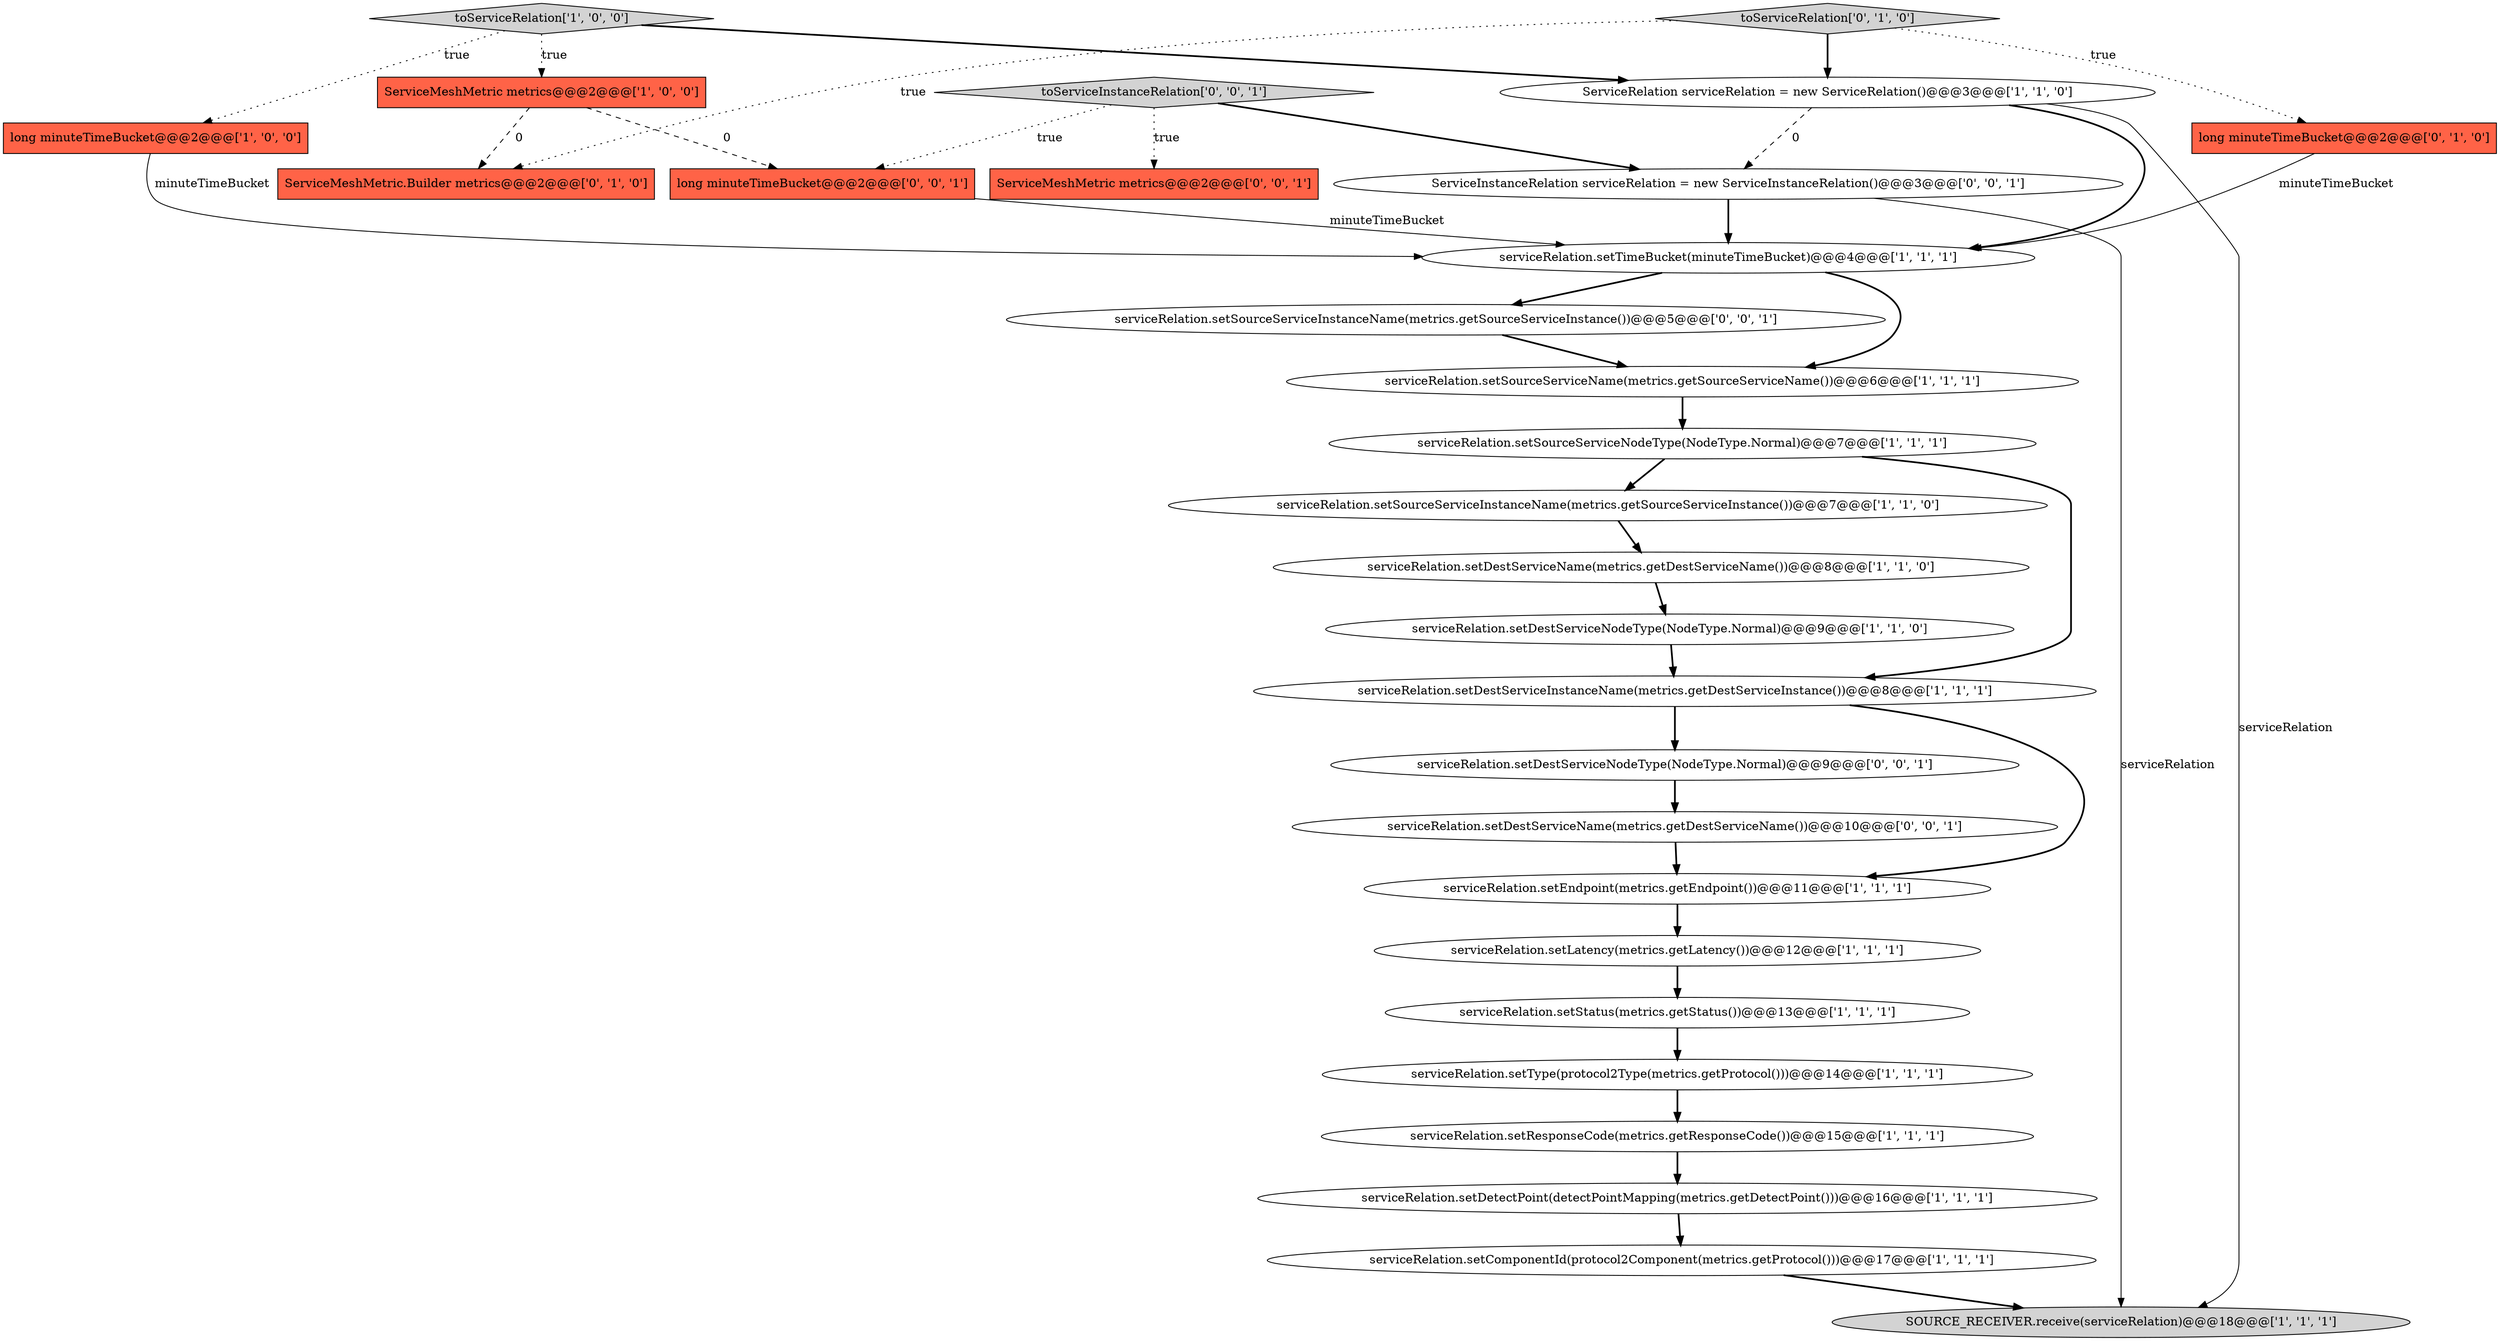 digraph {
23 [style = filled, label = "ServiceMeshMetric metrics@@@2@@@['0', '0', '1']", fillcolor = tomato, shape = box image = "AAA0AAABBB3BBB"];
27 [style = filled, label = "serviceRelation.setDestServiceName(metrics.getDestServiceName())@@@10@@@['0', '0', '1']", fillcolor = white, shape = ellipse image = "AAA0AAABBB3BBB"];
6 [style = filled, label = "serviceRelation.setStatus(metrics.getStatus())@@@13@@@['1', '1', '1']", fillcolor = white, shape = ellipse image = "AAA0AAABBB1BBB"];
15 [style = filled, label = "serviceRelation.setEndpoint(metrics.getEndpoint())@@@11@@@['1', '1', '1']", fillcolor = white, shape = ellipse image = "AAA0AAABBB1BBB"];
0 [style = filled, label = "serviceRelation.setResponseCode(metrics.getResponseCode())@@@15@@@['1', '1', '1']", fillcolor = white, shape = ellipse image = "AAA0AAABBB1BBB"];
4 [style = filled, label = "serviceRelation.setDestServiceNodeType(NodeType.Normal)@@@9@@@['1', '1', '0']", fillcolor = white, shape = ellipse image = "AAA0AAABBB1BBB"];
16 [style = filled, label = "serviceRelation.setLatency(metrics.getLatency())@@@12@@@['1', '1', '1']", fillcolor = white, shape = ellipse image = "AAA0AAABBB1BBB"];
11 [style = filled, label = "serviceRelation.setDestServiceName(metrics.getDestServiceName())@@@8@@@['1', '1', '0']", fillcolor = white, shape = ellipse image = "AAA0AAABBB1BBB"];
3 [style = filled, label = "ServiceRelation serviceRelation = new ServiceRelation()@@@3@@@['1', '1', '0']", fillcolor = white, shape = ellipse image = "AAA0AAABBB1BBB"];
24 [style = filled, label = "ServiceInstanceRelation serviceRelation = new ServiceInstanceRelation()@@@3@@@['0', '0', '1']", fillcolor = white, shape = ellipse image = "AAA0AAABBB3BBB"];
26 [style = filled, label = "serviceRelation.setSourceServiceInstanceName(metrics.getSourceServiceInstance())@@@5@@@['0', '0', '1']", fillcolor = white, shape = ellipse image = "AAA0AAABBB3BBB"];
8 [style = filled, label = "serviceRelation.setDestServiceInstanceName(metrics.getDestServiceInstance())@@@8@@@['1', '1', '1']", fillcolor = white, shape = ellipse image = "AAA0AAABBB1BBB"];
20 [style = filled, label = "ServiceMeshMetric.Builder metrics@@@2@@@['0', '1', '0']", fillcolor = tomato, shape = box image = "AAA1AAABBB2BBB"];
9 [style = filled, label = "serviceRelation.setType(protocol2Type(metrics.getProtocol()))@@@14@@@['1', '1', '1']", fillcolor = white, shape = ellipse image = "AAA0AAABBB1BBB"];
14 [style = filled, label = "toServiceRelation['1', '0', '0']", fillcolor = lightgray, shape = diamond image = "AAA0AAABBB1BBB"];
17 [style = filled, label = "SOURCE_RECEIVER.receive(serviceRelation)@@@18@@@['1', '1', '1']", fillcolor = lightgray, shape = ellipse image = "AAA0AAABBB1BBB"];
22 [style = filled, label = "toServiceInstanceRelation['0', '0', '1']", fillcolor = lightgray, shape = diamond image = "AAA0AAABBB3BBB"];
25 [style = filled, label = "serviceRelation.setDestServiceNodeType(NodeType.Normal)@@@9@@@['0', '0', '1']", fillcolor = white, shape = ellipse image = "AAA0AAABBB3BBB"];
12 [style = filled, label = "serviceRelation.setDetectPoint(detectPointMapping(metrics.getDetectPoint()))@@@16@@@['1', '1', '1']", fillcolor = white, shape = ellipse image = "AAA0AAABBB1BBB"];
10 [style = filled, label = "serviceRelation.setSourceServiceNodeType(NodeType.Normal)@@@7@@@['1', '1', '1']", fillcolor = white, shape = ellipse image = "AAA0AAABBB1BBB"];
5 [style = filled, label = "serviceRelation.setSourceServiceInstanceName(metrics.getSourceServiceInstance())@@@7@@@['1', '1', '0']", fillcolor = white, shape = ellipse image = "AAA0AAABBB1BBB"];
7 [style = filled, label = "serviceRelation.setSourceServiceName(metrics.getSourceServiceName())@@@6@@@['1', '1', '1']", fillcolor = white, shape = ellipse image = "AAA0AAABBB1BBB"];
2 [style = filled, label = "long minuteTimeBucket@@@2@@@['1', '0', '0']", fillcolor = tomato, shape = box image = "AAA0AAABBB1BBB"];
1 [style = filled, label = "serviceRelation.setComponentId(protocol2Component(metrics.getProtocol()))@@@17@@@['1', '1', '1']", fillcolor = white, shape = ellipse image = "AAA0AAABBB1BBB"];
18 [style = filled, label = "ServiceMeshMetric metrics@@@2@@@['1', '0', '0']", fillcolor = tomato, shape = box image = "AAA1AAABBB1BBB"];
28 [style = filled, label = "long minuteTimeBucket@@@2@@@['0', '0', '1']", fillcolor = tomato, shape = box image = "AAA0AAABBB3BBB"];
13 [style = filled, label = "serviceRelation.setTimeBucket(minuteTimeBucket)@@@4@@@['1', '1', '1']", fillcolor = white, shape = ellipse image = "AAA0AAABBB1BBB"];
19 [style = filled, label = "long minuteTimeBucket@@@2@@@['0', '1', '0']", fillcolor = tomato, shape = box image = "AAA0AAABBB2BBB"];
21 [style = filled, label = "toServiceRelation['0', '1', '0']", fillcolor = lightgray, shape = diamond image = "AAA0AAABBB2BBB"];
14->3 [style = bold, label=""];
14->2 [style = dotted, label="true"];
21->20 [style = dotted, label="true"];
8->15 [style = bold, label=""];
9->0 [style = bold, label=""];
26->7 [style = bold, label=""];
22->23 [style = dotted, label="true"];
7->10 [style = bold, label=""];
19->13 [style = solid, label="minuteTimeBucket"];
16->6 [style = bold, label=""];
0->12 [style = bold, label=""];
11->4 [style = bold, label=""];
3->24 [style = dashed, label="0"];
22->28 [style = dotted, label="true"];
24->17 [style = solid, label="serviceRelation"];
15->16 [style = bold, label=""];
12->1 [style = bold, label=""];
27->15 [style = bold, label=""];
1->17 [style = bold, label=""];
25->27 [style = bold, label=""];
10->5 [style = bold, label=""];
10->8 [style = bold, label=""];
3->17 [style = solid, label="serviceRelation"];
13->26 [style = bold, label=""];
13->7 [style = bold, label=""];
18->20 [style = dashed, label="0"];
21->19 [style = dotted, label="true"];
3->13 [style = bold, label=""];
18->28 [style = dashed, label="0"];
4->8 [style = bold, label=""];
5->11 [style = bold, label=""];
2->13 [style = solid, label="minuteTimeBucket"];
22->24 [style = bold, label=""];
6->9 [style = bold, label=""];
28->13 [style = solid, label="minuteTimeBucket"];
8->25 [style = bold, label=""];
14->18 [style = dotted, label="true"];
21->3 [style = bold, label=""];
24->13 [style = bold, label=""];
}
